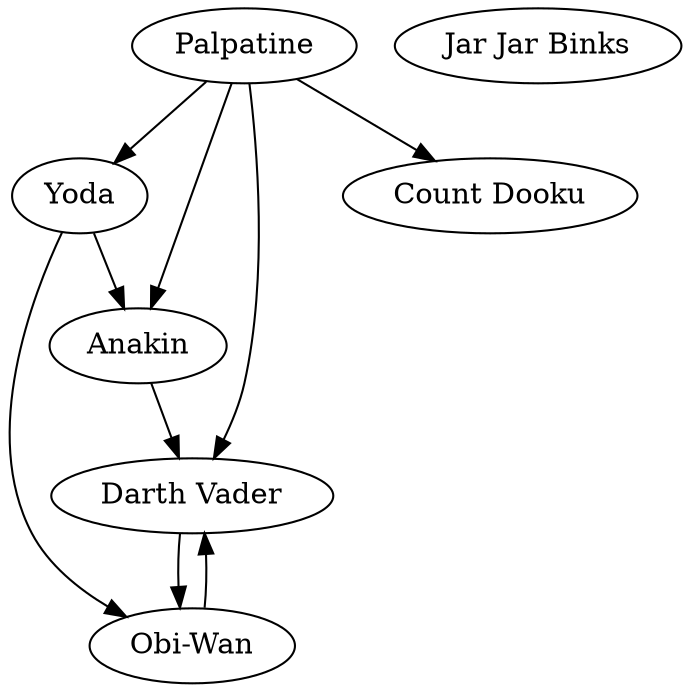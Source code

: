 digraph {
    "Yoda" -> "Anakin"
    "Anakin" -> "Darth Vader"
    "Obi-Wan" -> "Darth Vader"
    "Darth Vader" -> "Obi-Wan"
    "Yoda" -> "Obi-Wan"
    "Palpatine" -> "Anakin"
    "Palpatine" -> "Yoda"
    "Palpatine" -> "Darth Vader"
    "Palpatine" -> "Count Dooku"
    "Jar Jar Binks"
}
